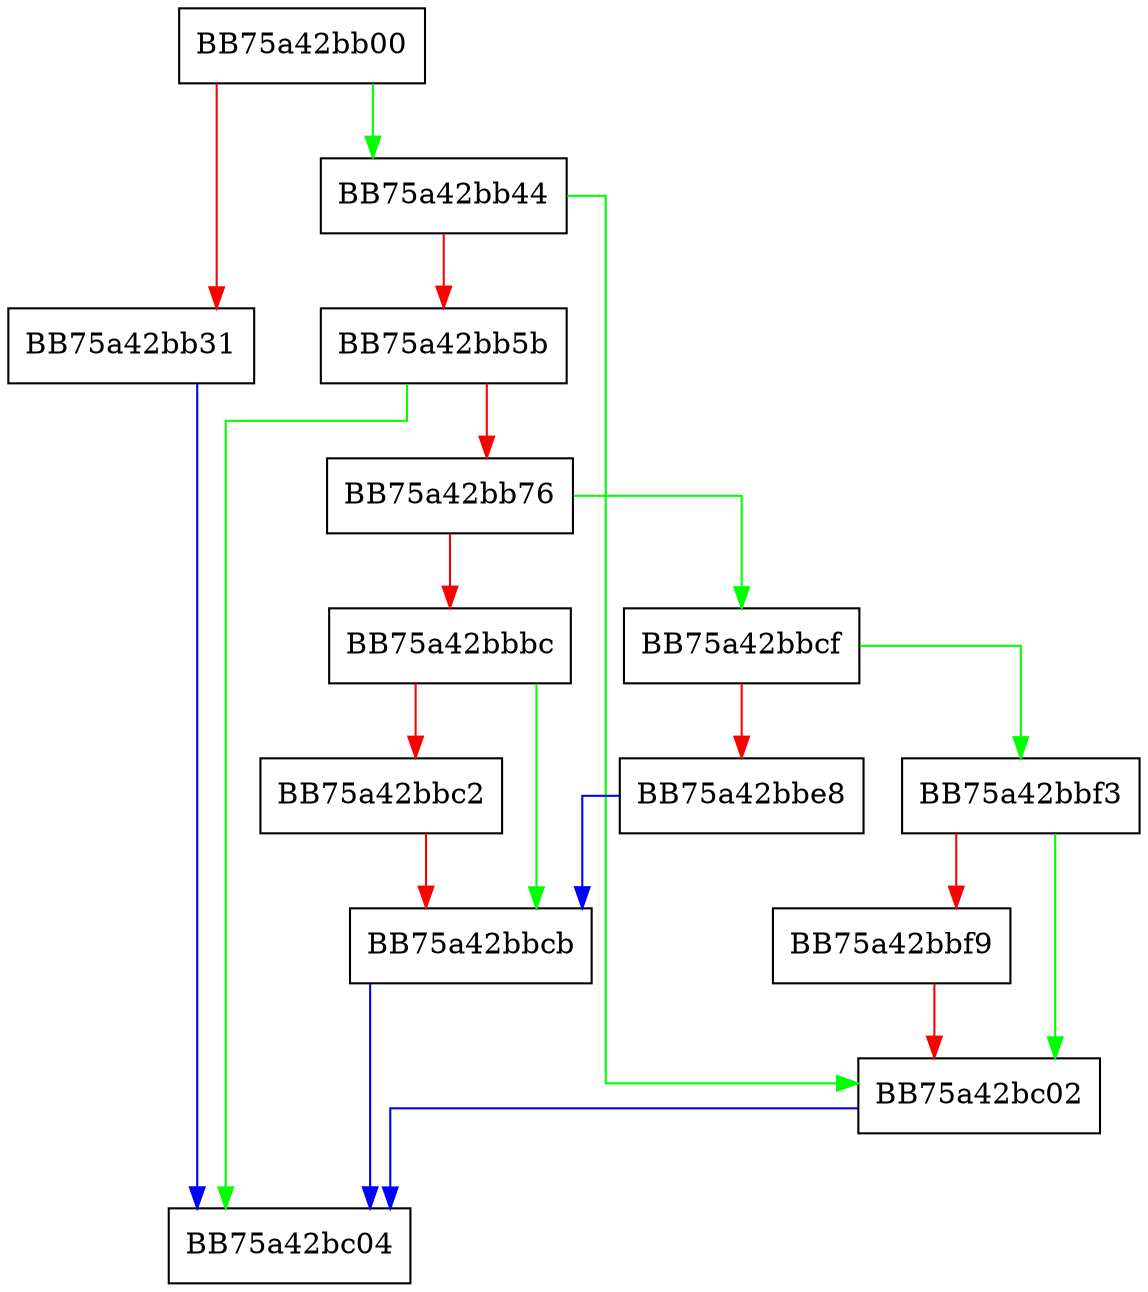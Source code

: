 digraph CalculateHash {
  node [shape="box"];
  graph [splines=ortho];
  BB75a42bb00 -> BB75a42bb44 [color="green"];
  BB75a42bb00 -> BB75a42bb31 [color="red"];
  BB75a42bb31 -> BB75a42bc04 [color="blue"];
  BB75a42bb44 -> BB75a42bc02 [color="green"];
  BB75a42bb44 -> BB75a42bb5b [color="red"];
  BB75a42bb5b -> BB75a42bc04 [color="green"];
  BB75a42bb5b -> BB75a42bb76 [color="red"];
  BB75a42bb76 -> BB75a42bbcf [color="green"];
  BB75a42bb76 -> BB75a42bbbc [color="red"];
  BB75a42bbbc -> BB75a42bbcb [color="green"];
  BB75a42bbbc -> BB75a42bbc2 [color="red"];
  BB75a42bbc2 -> BB75a42bbcb [color="red"];
  BB75a42bbcb -> BB75a42bc04 [color="blue"];
  BB75a42bbcf -> BB75a42bbf3 [color="green"];
  BB75a42bbcf -> BB75a42bbe8 [color="red"];
  BB75a42bbe8 -> BB75a42bbcb [color="blue"];
  BB75a42bbf3 -> BB75a42bc02 [color="green"];
  BB75a42bbf3 -> BB75a42bbf9 [color="red"];
  BB75a42bbf9 -> BB75a42bc02 [color="red"];
  BB75a42bc02 -> BB75a42bc04 [color="blue"];
}